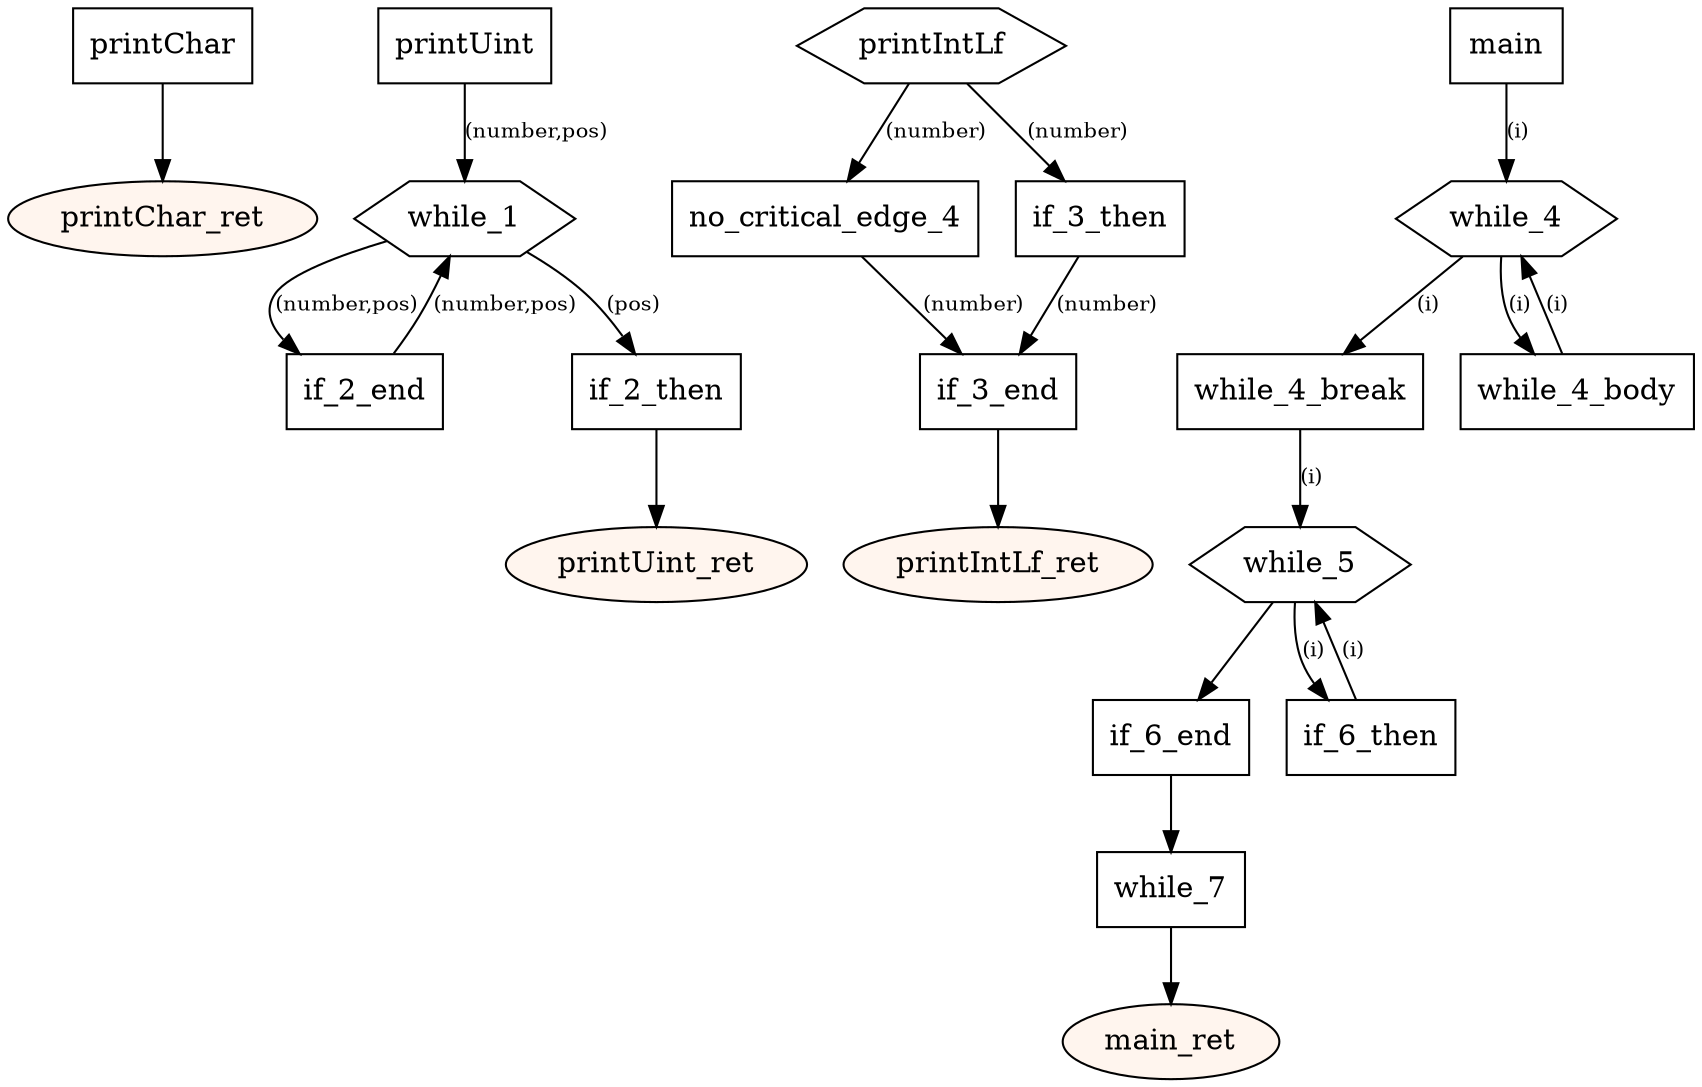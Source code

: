 digraph program {
	edge[fontsize="10pt"];
	subgraph fn_printChar {
		BasicBlock_0_printChar [label="printChar",shape=box];
		BasicBlock_0_printChar -> BasicBlock_0_printChar_ret;
		BasicBlock_0_printChar_ret [label="printChar_ret",shape=oval,style=filled,fillcolor="#fff5ee"];
	}
	subgraph fn_printUint {
		BasicBlock_1_printUint [label="printUint",shape=box];
		BasicBlock_1_printUint -> BasicBlock_1_while_1 [label="(number,pos)"];
		BasicBlock_1_while_1 [label="while_1",shape=hexagon];
		BasicBlock_1_while_1 -> BasicBlock_1_if_2_end [label="(number,pos)"];
		BasicBlock_1_while_1 -> BasicBlock_1_if_2_then [label="(pos)"];
		BasicBlock_1_if_2_end [label="if_2_end",shape=box];
		BasicBlock_1_if_2_end -> BasicBlock_1_while_1 [label="(number,pos)"];
		BasicBlock_1_if_2_then [label="if_2_then",shape=box];
		BasicBlock_1_if_2_then -> BasicBlock_1_printUint_ret;
		BasicBlock_1_printUint_ret [label="printUint_ret",shape=oval,style=filled,fillcolor="#fff5ee"];
	}
	subgraph fn_printIntLf {
		BasicBlock_2_printIntLf [label="printIntLf",shape=hexagon];
		BasicBlock_2_printIntLf -> BasicBlock_2_no_critical_edge_4 [label="(number)"];
		BasicBlock_2_printIntLf -> BasicBlock_2_if_3_then [label="(number)"];
		BasicBlock_2_no_critical_edge_4 [label="no_critical_edge_4",shape=box];
		BasicBlock_2_no_critical_edge_4 -> BasicBlock_2_if_3_end [label="(number)"];
		BasicBlock_2_if_3_then [label="if_3_then",shape=box];
		BasicBlock_2_if_3_then -> BasicBlock_2_if_3_end [label="(number)"];
		BasicBlock_2_if_3_end [label="if_3_end",shape=box];
		BasicBlock_2_if_3_end -> BasicBlock_2_printIntLf_ret;
		BasicBlock_2_printIntLf_ret [label="printIntLf_ret",shape=oval,style=filled,fillcolor="#fff5ee"];
	}
	subgraph fn_main {
		BasicBlock_3_main [label="main",shape=box];
		BasicBlock_3_main -> BasicBlock_3_while_4 [label="(i)"];
		BasicBlock_3_while_4 [label="while_4",shape=hexagon];
		BasicBlock_3_while_4 -> BasicBlock_3_while_4_break [label="(i)"];
		BasicBlock_3_while_4 -> BasicBlock_3_while_4_body [label="(i)"];
		BasicBlock_3_while_4_body [label="while_4_body",shape=box];
		BasicBlock_3_while_4_body -> BasicBlock_3_while_4 [label="(i)"];
		BasicBlock_3_while_4_break [label="while_4_break",shape=box];
		BasicBlock_3_while_4_break -> BasicBlock_3_while_5 [label="(i)"];
		BasicBlock_3_while_5 [label="while_5",shape=hexagon];
		BasicBlock_3_while_5 -> BasicBlock_3_if_6_end;
		BasicBlock_3_while_5 -> BasicBlock_3_if_6_then [label="(i)"];
		BasicBlock_3_if_6_then [label="if_6_then",shape=box];
		BasicBlock_3_if_6_then -> BasicBlock_3_while_5 [label="(i)"];
		BasicBlock_3_if_6_end [label="if_6_end",shape=box];
		BasicBlock_3_if_6_end -> BasicBlock_3_while_7;
		BasicBlock_3_while_7 [label="while_7",shape=box];
		BasicBlock_3_while_7 -> BasicBlock_3_main_ret;
		BasicBlock_3_main_ret [label="main_ret",shape=oval,style=filled,fillcolor="#fff5ee"];
	}
}
